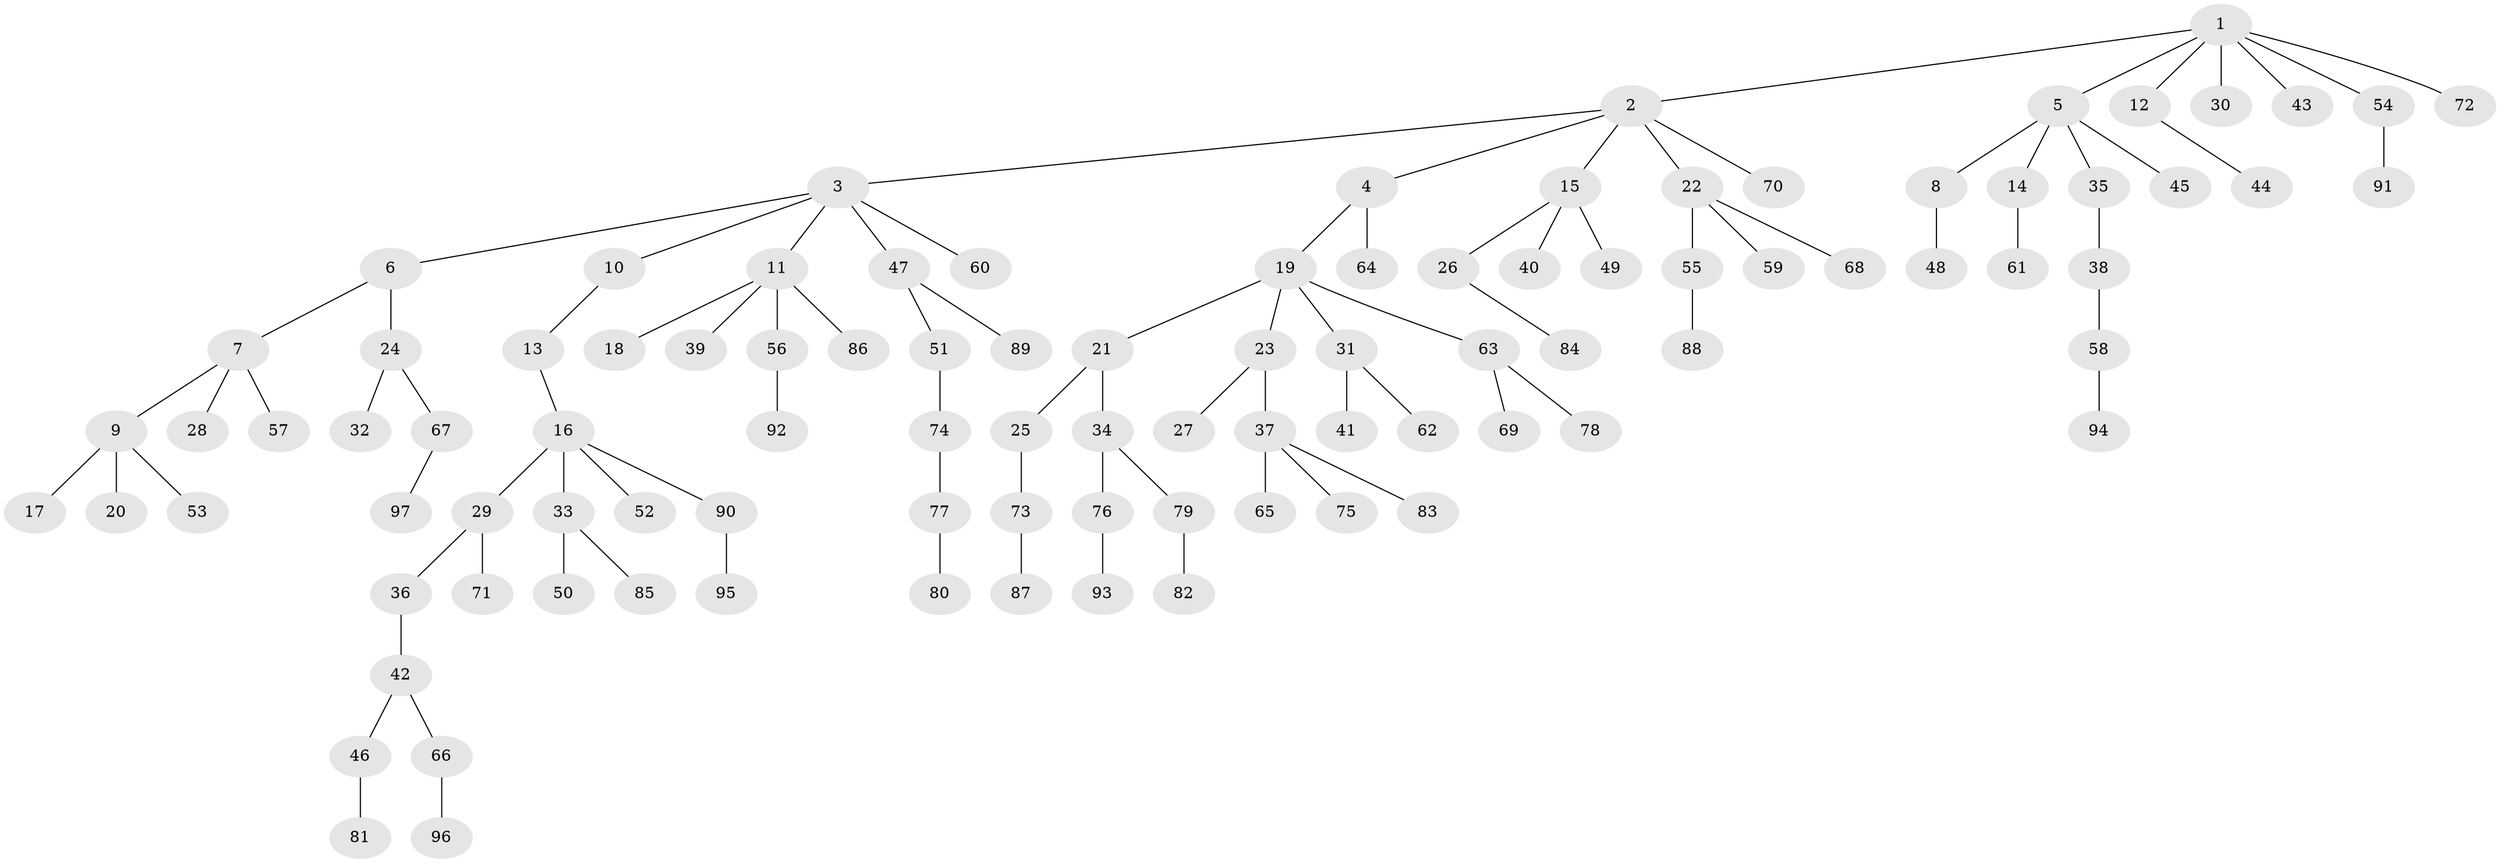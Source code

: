 // coarse degree distribution, {6: 0.014705882352941176, 5: 0.058823529411764705, 2: 0.2647058823529412, 4: 0.04411764705882353, 3: 0.1323529411764706, 1: 0.4852941176470588}
// Generated by graph-tools (version 1.1) at 2025/51/03/04/25 22:51:28]
// undirected, 97 vertices, 96 edges
graph export_dot {
  node [color=gray90,style=filled];
  1;
  2;
  3;
  4;
  5;
  6;
  7;
  8;
  9;
  10;
  11;
  12;
  13;
  14;
  15;
  16;
  17;
  18;
  19;
  20;
  21;
  22;
  23;
  24;
  25;
  26;
  27;
  28;
  29;
  30;
  31;
  32;
  33;
  34;
  35;
  36;
  37;
  38;
  39;
  40;
  41;
  42;
  43;
  44;
  45;
  46;
  47;
  48;
  49;
  50;
  51;
  52;
  53;
  54;
  55;
  56;
  57;
  58;
  59;
  60;
  61;
  62;
  63;
  64;
  65;
  66;
  67;
  68;
  69;
  70;
  71;
  72;
  73;
  74;
  75;
  76;
  77;
  78;
  79;
  80;
  81;
  82;
  83;
  84;
  85;
  86;
  87;
  88;
  89;
  90;
  91;
  92;
  93;
  94;
  95;
  96;
  97;
  1 -- 2;
  1 -- 5;
  1 -- 12;
  1 -- 30;
  1 -- 43;
  1 -- 54;
  1 -- 72;
  2 -- 3;
  2 -- 4;
  2 -- 15;
  2 -- 22;
  2 -- 70;
  3 -- 6;
  3 -- 10;
  3 -- 11;
  3 -- 47;
  3 -- 60;
  4 -- 19;
  4 -- 64;
  5 -- 8;
  5 -- 14;
  5 -- 35;
  5 -- 45;
  6 -- 7;
  6 -- 24;
  7 -- 9;
  7 -- 28;
  7 -- 57;
  8 -- 48;
  9 -- 17;
  9 -- 20;
  9 -- 53;
  10 -- 13;
  11 -- 18;
  11 -- 39;
  11 -- 56;
  11 -- 86;
  12 -- 44;
  13 -- 16;
  14 -- 61;
  15 -- 26;
  15 -- 40;
  15 -- 49;
  16 -- 29;
  16 -- 33;
  16 -- 52;
  16 -- 90;
  19 -- 21;
  19 -- 23;
  19 -- 31;
  19 -- 63;
  21 -- 25;
  21 -- 34;
  22 -- 55;
  22 -- 59;
  22 -- 68;
  23 -- 27;
  23 -- 37;
  24 -- 32;
  24 -- 67;
  25 -- 73;
  26 -- 84;
  29 -- 36;
  29 -- 71;
  31 -- 41;
  31 -- 62;
  33 -- 50;
  33 -- 85;
  34 -- 76;
  34 -- 79;
  35 -- 38;
  36 -- 42;
  37 -- 65;
  37 -- 75;
  37 -- 83;
  38 -- 58;
  42 -- 46;
  42 -- 66;
  46 -- 81;
  47 -- 51;
  47 -- 89;
  51 -- 74;
  54 -- 91;
  55 -- 88;
  56 -- 92;
  58 -- 94;
  63 -- 69;
  63 -- 78;
  66 -- 96;
  67 -- 97;
  73 -- 87;
  74 -- 77;
  76 -- 93;
  77 -- 80;
  79 -- 82;
  90 -- 95;
}
